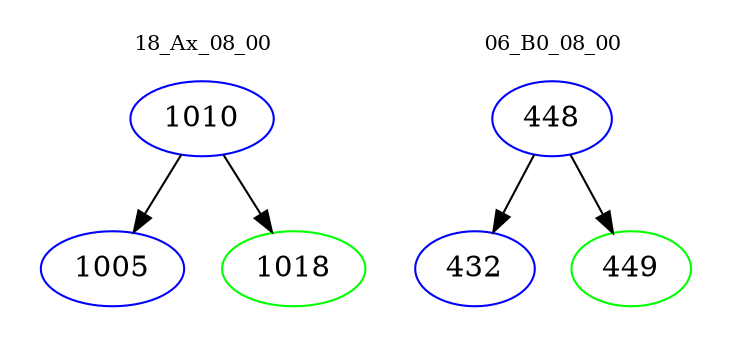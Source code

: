 digraph{
subgraph cluster_0 {
color = white
label = "18_Ax_08_00";
fontsize=10;
T0_1010 [label="1010", color="blue"]
T0_1010 -> T0_1005 [color="black"]
T0_1005 [label="1005", color="blue"]
T0_1010 -> T0_1018 [color="black"]
T0_1018 [label="1018", color="green"]
}
subgraph cluster_1 {
color = white
label = "06_B0_08_00";
fontsize=10;
T1_448 [label="448", color="blue"]
T1_448 -> T1_432 [color="black"]
T1_432 [label="432", color="blue"]
T1_448 -> T1_449 [color="black"]
T1_449 [label="449", color="green"]
}
}
